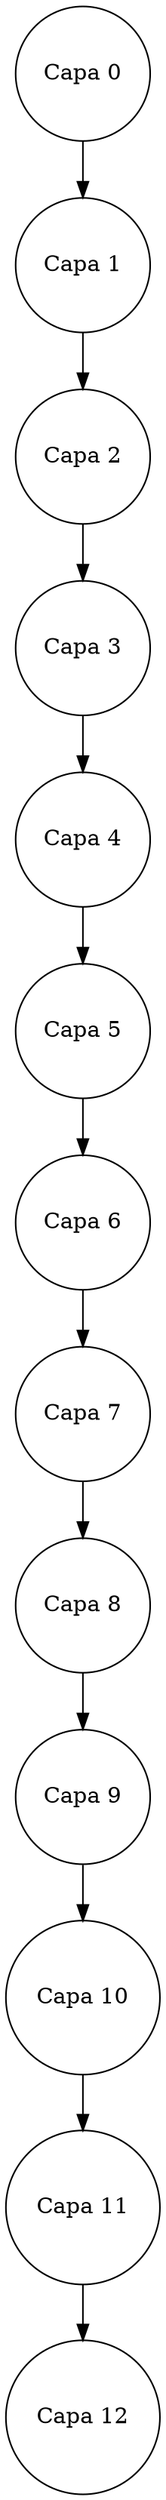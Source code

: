 digraph binaryTree { 
node[shape = circle]; 

Nodo1293547463[label = "Capa 0"];

Nodo1293547463 -> Nodo1667941793; 

Nodo1667941793[label = "Capa 1"];

Nodo1667941793 -> Nodo395098794; 

Nodo395098794[label = "Capa 2"];

Nodo395098794 -> Nodo928464404; 

Nodo928464404[label = "Capa 3"];

Nodo928464404 -> Nodo896680182; 

Nodo896680182[label = "Capa 4"];

Nodo896680182 -> Nodo8440884; 

Nodo8440884[label = "Capa 5"];

Nodo8440884 -> Nodo1915449188; 

Nodo1915449188[label = "Capa 6"];

Nodo1915449188 -> Nodo2088917163; 

Nodo2088917163[label = "Capa 7"];

Nodo2088917163 -> Nodo1532023357; 

Nodo1532023357[label = "Capa 8"];

Nodo1532023357 -> Nodo1563902991; 

Nodo1563902991[label = "Capa 9"];

Nodo1563902991 -> Nodo1951289474; 

Nodo1951289474[label = "Capa 10"];

Nodo1951289474 -> Nodo442964384; 

Nodo442964384[label = "Capa 11"];

Nodo442964384 -> Nodo1207689707; 

Nodo1207689707[label = "Capa 12"];
}
